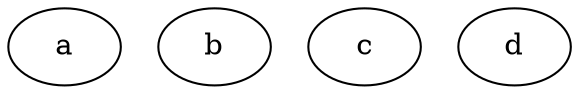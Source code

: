 digraph {
	node [label="\N"];
	graph [bb="0,0,270,38"];
	gb [label=a, pos="27,19", width="0.75", height="0.51389"];
	gc [label=b, pos="99,19", width="0.75", height="0.51389"];
	gd [label=c, pos="171,19", width="0.75", height="0.51389"];
	ge [label=d, pos="243,19", width="0.75", height="0.51389"];
}